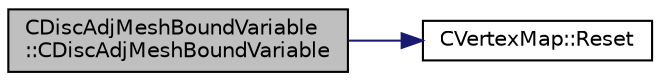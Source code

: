 digraph "CDiscAdjMeshBoundVariable::CDiscAdjMeshBoundVariable"
{
  edge [fontname="Helvetica",fontsize="10",labelfontname="Helvetica",labelfontsize="10"];
  node [fontname="Helvetica",fontsize="10",shape=record];
  rankdir="LR";
  Node0 [label="CDiscAdjMeshBoundVariable\l::CDiscAdjMeshBoundVariable",height=0.2,width=0.4,color="black", fillcolor="grey75", style="filled", fontcolor="black"];
  Node0 -> Node1 [color="midnightblue",fontsize="10",style="solid",fontname="Helvetica"];
  Node1 [label="CVertexMap::Reset",height=0.2,width=0.4,color="black", fillcolor="white", style="filled",URL="$class_c_vertex_map.html#a225153b6c3dcdbccdd3ed6f1a46e446f",tooltip="Reset the map for size nPoint, marks every point as not-a-vertex. "];
}
